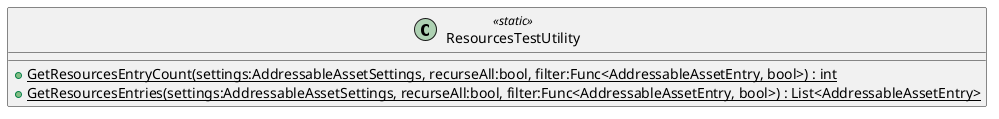 @startuml
class ResourcesTestUtility <<static>> {
    + {static} GetResourcesEntryCount(settings:AddressableAssetSettings, recurseAll:bool, filter:Func<AddressableAssetEntry, bool>) : int
    + {static} GetResourcesEntries(settings:AddressableAssetSettings, recurseAll:bool, filter:Func<AddressableAssetEntry, bool>) : List<AddressableAssetEntry>
}
@enduml
